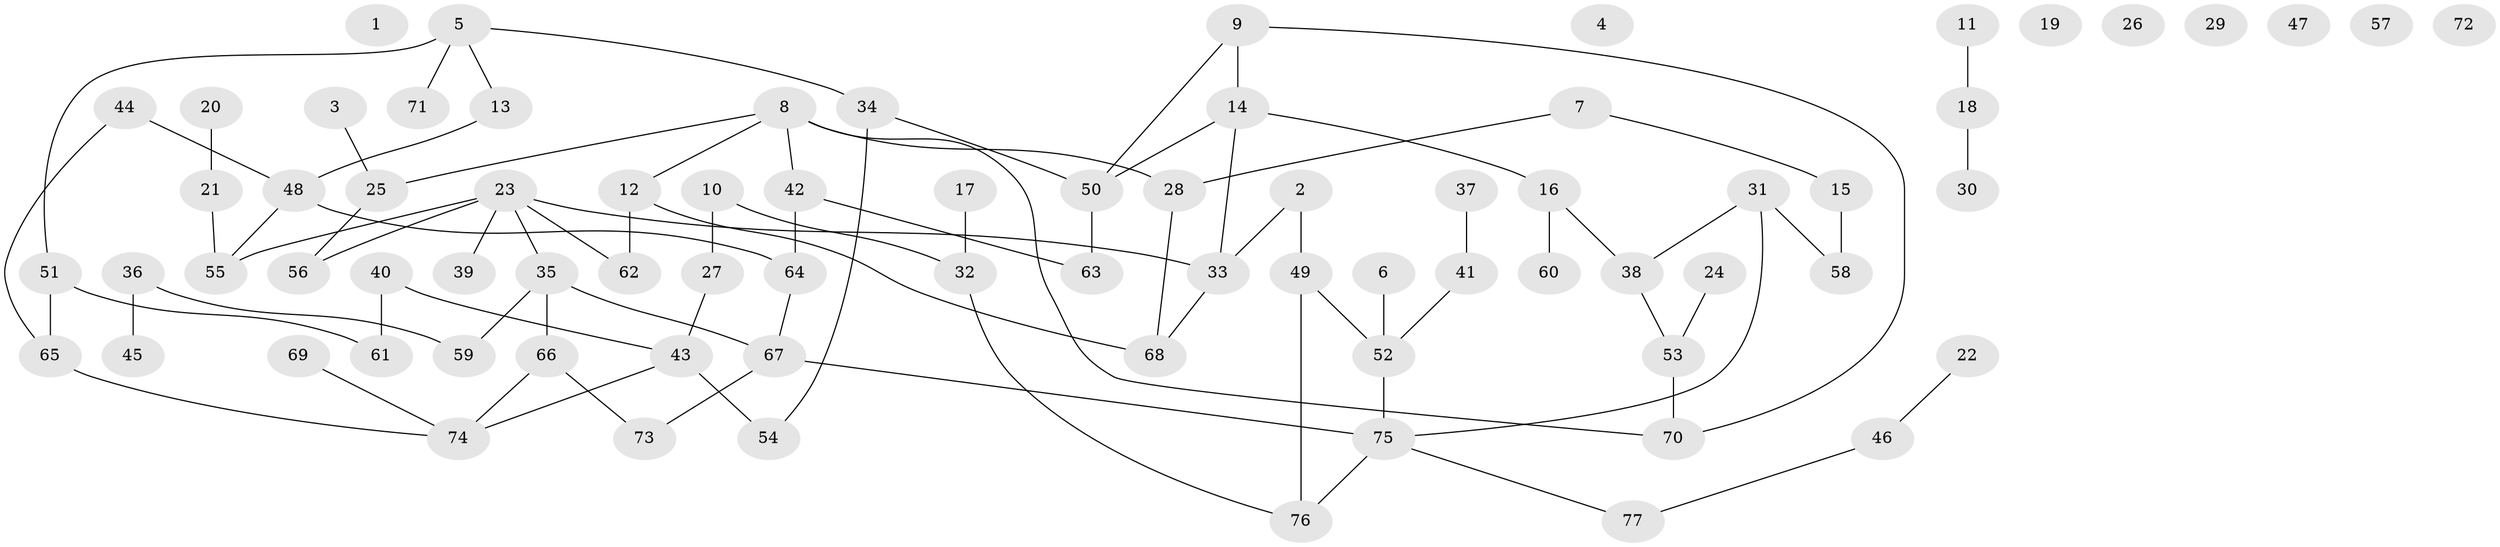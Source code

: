 // coarse degree distribution, {1: 0.3225806451612903, 3: 0.1935483870967742, 4: 0.0967741935483871, 2: 0.16129032258064516, 6: 0.0967741935483871, 5: 0.12903225806451613}
// Generated by graph-tools (version 1.1) at 2025/35/03/04/25 23:35:45]
// undirected, 77 vertices, 87 edges
graph export_dot {
  node [color=gray90,style=filled];
  1;
  2;
  3;
  4;
  5;
  6;
  7;
  8;
  9;
  10;
  11;
  12;
  13;
  14;
  15;
  16;
  17;
  18;
  19;
  20;
  21;
  22;
  23;
  24;
  25;
  26;
  27;
  28;
  29;
  30;
  31;
  32;
  33;
  34;
  35;
  36;
  37;
  38;
  39;
  40;
  41;
  42;
  43;
  44;
  45;
  46;
  47;
  48;
  49;
  50;
  51;
  52;
  53;
  54;
  55;
  56;
  57;
  58;
  59;
  60;
  61;
  62;
  63;
  64;
  65;
  66;
  67;
  68;
  69;
  70;
  71;
  72;
  73;
  74;
  75;
  76;
  77;
  2 -- 33;
  2 -- 49;
  3 -- 25;
  5 -- 13;
  5 -- 34;
  5 -- 51;
  5 -- 71;
  6 -- 52;
  7 -- 15;
  7 -- 28;
  8 -- 12;
  8 -- 25;
  8 -- 28;
  8 -- 42;
  8 -- 70;
  9 -- 14;
  9 -- 50;
  9 -- 70;
  10 -- 27;
  10 -- 32;
  11 -- 18;
  12 -- 62;
  12 -- 68;
  13 -- 48;
  14 -- 16;
  14 -- 33;
  14 -- 50;
  15 -- 58;
  16 -- 38;
  16 -- 60;
  17 -- 32;
  18 -- 30;
  20 -- 21;
  21 -- 55;
  22 -- 46;
  23 -- 33;
  23 -- 35;
  23 -- 39;
  23 -- 55;
  23 -- 56;
  23 -- 62;
  24 -- 53;
  25 -- 56;
  27 -- 43;
  28 -- 68;
  31 -- 38;
  31 -- 58;
  31 -- 75;
  32 -- 76;
  33 -- 68;
  34 -- 50;
  34 -- 54;
  35 -- 59;
  35 -- 66;
  35 -- 67;
  36 -- 45;
  36 -- 59;
  37 -- 41;
  38 -- 53;
  40 -- 43;
  40 -- 61;
  41 -- 52;
  42 -- 63;
  42 -- 64;
  43 -- 54;
  43 -- 74;
  44 -- 48;
  44 -- 65;
  46 -- 77;
  48 -- 55;
  48 -- 64;
  49 -- 52;
  49 -- 76;
  50 -- 63;
  51 -- 61;
  51 -- 65;
  52 -- 75;
  53 -- 70;
  64 -- 67;
  65 -- 74;
  66 -- 73;
  66 -- 74;
  67 -- 73;
  67 -- 75;
  69 -- 74;
  75 -- 76;
  75 -- 77;
}
